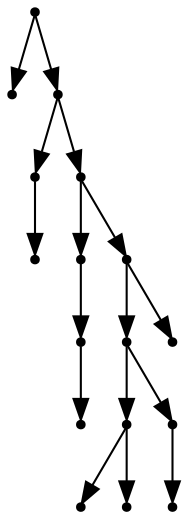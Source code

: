 digraph {
  16 [shape=point];
  0 [shape=point];
  15 [shape=point];
  2 [shape=point];
  1 [shape=point];
  14 [shape=point];
  5 [shape=point];
  4 [shape=point];
  3 [shape=point];
  13 [shape=point];
  11 [shape=point];
  8 [shape=point];
  6 [shape=point];
  7 [shape=point];
  10 [shape=point];
  9 [shape=point];
  12 [shape=point];
16 -> 0;
16 -> 15;
15 -> 2;
2 -> 1;
15 -> 14;
14 -> 5;
5 -> 4;
4 -> 3;
14 -> 13;
13 -> 11;
11 -> 8;
8 -> 6;
8 -> 7;
11 -> 10;
10 -> 9;
13 -> 12;
}
